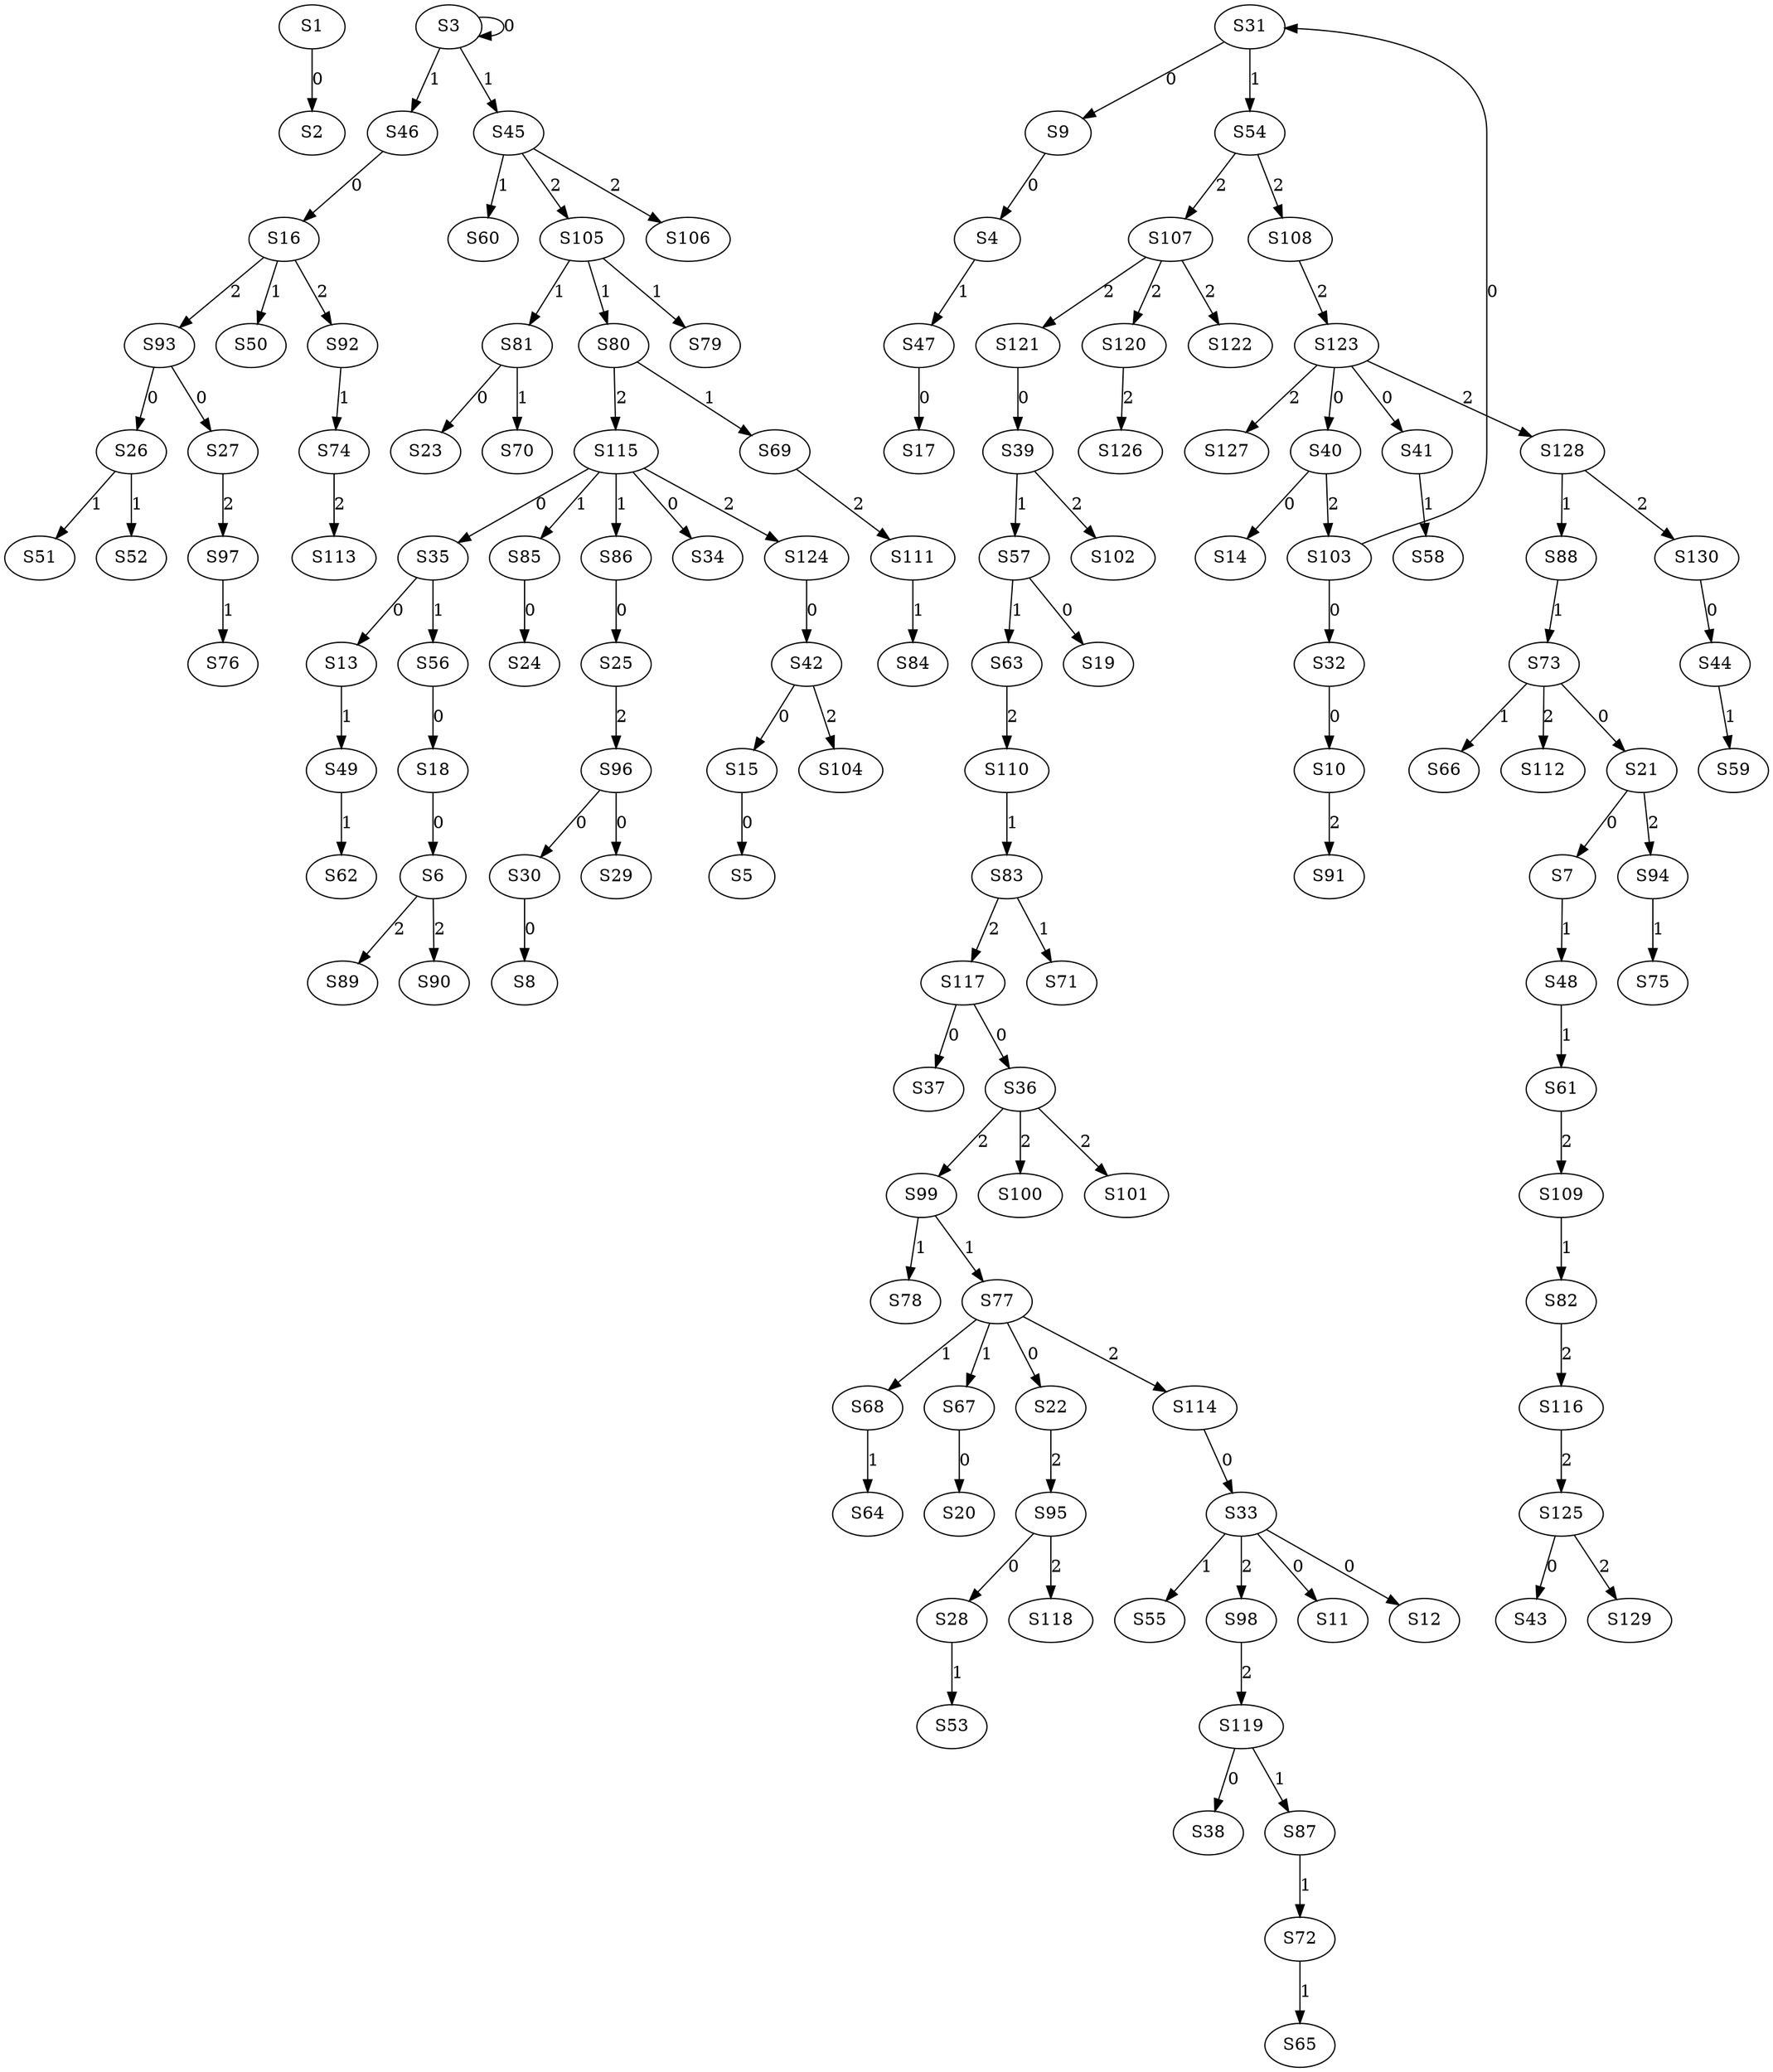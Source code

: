 strict digraph {
	S1 -> S2 [ label = 0 ];
	S3 -> S3 [ label = 0 ];
	S9 -> S4 [ label = 0 ];
	S15 -> S5 [ label = 0 ];
	S18 -> S6 [ label = 0 ];
	S21 -> S7 [ label = 0 ];
	S30 -> S8 [ label = 0 ];
	S31 -> S9 [ label = 0 ];
	S32 -> S10 [ label = 0 ];
	S33 -> S11 [ label = 0 ];
	S33 -> S12 [ label = 0 ];
	S35 -> S13 [ label = 0 ];
	S40 -> S14 [ label = 0 ];
	S42 -> S15 [ label = 0 ];
	S46 -> S16 [ label = 0 ];
	S47 -> S17 [ label = 0 ];
	S56 -> S18 [ label = 0 ];
	S57 -> S19 [ label = 0 ];
	S67 -> S20 [ label = 0 ];
	S73 -> S21 [ label = 0 ];
	S77 -> S22 [ label = 0 ];
	S81 -> S23 [ label = 0 ];
	S85 -> S24 [ label = 0 ];
	S86 -> S25 [ label = 0 ];
	S93 -> S26 [ label = 0 ];
	S93 -> S27 [ label = 0 ];
	S95 -> S28 [ label = 0 ];
	S96 -> S29 [ label = 0 ];
	S96 -> S30 [ label = 0 ];
	S103 -> S31 [ label = 0 ];
	S103 -> S32 [ label = 0 ];
	S114 -> S33 [ label = 0 ];
	S115 -> S34 [ label = 0 ];
	S115 -> S35 [ label = 0 ];
	S117 -> S36 [ label = 0 ];
	S117 -> S37 [ label = 0 ];
	S119 -> S38 [ label = 0 ];
	S121 -> S39 [ label = 0 ];
	S123 -> S40 [ label = 0 ];
	S123 -> S41 [ label = 0 ];
	S124 -> S42 [ label = 0 ];
	S125 -> S43 [ label = 0 ];
	S130 -> S44 [ label = 0 ];
	S3 -> S45 [ label = 1 ];
	S3 -> S46 [ label = 1 ];
	S4 -> S47 [ label = 1 ];
	S7 -> S48 [ label = 1 ];
	S13 -> S49 [ label = 1 ];
	S16 -> S50 [ label = 1 ];
	S26 -> S51 [ label = 1 ];
	S26 -> S52 [ label = 1 ];
	S28 -> S53 [ label = 1 ];
	S31 -> S54 [ label = 1 ];
	S33 -> S55 [ label = 1 ];
	S35 -> S56 [ label = 1 ];
	S39 -> S57 [ label = 1 ];
	S41 -> S58 [ label = 1 ];
	S44 -> S59 [ label = 1 ];
	S45 -> S60 [ label = 1 ];
	S48 -> S61 [ label = 1 ];
	S49 -> S62 [ label = 1 ];
	S57 -> S63 [ label = 1 ];
	S68 -> S64 [ label = 1 ];
	S72 -> S65 [ label = 1 ];
	S73 -> S66 [ label = 1 ];
	S77 -> S67 [ label = 1 ];
	S77 -> S68 [ label = 1 ];
	S80 -> S69 [ label = 1 ];
	S81 -> S70 [ label = 1 ];
	S83 -> S71 [ label = 1 ];
	S87 -> S72 [ label = 1 ];
	S88 -> S73 [ label = 1 ];
	S92 -> S74 [ label = 1 ];
	S94 -> S75 [ label = 1 ];
	S97 -> S76 [ label = 1 ];
	S99 -> S77 [ label = 1 ];
	S99 -> S78 [ label = 1 ];
	S105 -> S79 [ label = 1 ];
	S105 -> S80 [ label = 1 ];
	S105 -> S81 [ label = 1 ];
	S109 -> S82 [ label = 1 ];
	S110 -> S83 [ label = 1 ];
	S111 -> S84 [ label = 1 ];
	S115 -> S85 [ label = 1 ];
	S115 -> S86 [ label = 1 ];
	S119 -> S87 [ label = 1 ];
	S128 -> S88 [ label = 1 ];
	S6 -> S89 [ label = 2 ];
	S6 -> S90 [ label = 2 ];
	S10 -> S91 [ label = 2 ];
	S16 -> S92 [ label = 2 ];
	S16 -> S93 [ label = 2 ];
	S21 -> S94 [ label = 2 ];
	S22 -> S95 [ label = 2 ];
	S25 -> S96 [ label = 2 ];
	S27 -> S97 [ label = 2 ];
	S33 -> S98 [ label = 2 ];
	S36 -> S99 [ label = 2 ];
	S36 -> S100 [ label = 2 ];
	S36 -> S101 [ label = 2 ];
	S39 -> S102 [ label = 2 ];
	S40 -> S103 [ label = 2 ];
	S42 -> S104 [ label = 2 ];
	S45 -> S105 [ label = 2 ];
	S45 -> S106 [ label = 2 ];
	S54 -> S107 [ label = 2 ];
	S54 -> S108 [ label = 2 ];
	S61 -> S109 [ label = 2 ];
	S63 -> S110 [ label = 2 ];
	S69 -> S111 [ label = 2 ];
	S73 -> S112 [ label = 2 ];
	S74 -> S113 [ label = 2 ];
	S77 -> S114 [ label = 2 ];
	S80 -> S115 [ label = 2 ];
	S82 -> S116 [ label = 2 ];
	S83 -> S117 [ label = 2 ];
	S95 -> S118 [ label = 2 ];
	S98 -> S119 [ label = 2 ];
	S107 -> S120 [ label = 2 ];
	S107 -> S121 [ label = 2 ];
	S107 -> S122 [ label = 2 ];
	S108 -> S123 [ label = 2 ];
	S115 -> S124 [ label = 2 ];
	S116 -> S125 [ label = 2 ];
	S120 -> S126 [ label = 2 ];
	S123 -> S127 [ label = 2 ];
	S123 -> S128 [ label = 2 ];
	S125 -> S129 [ label = 2 ];
	S128 -> S130 [ label = 2 ];
}